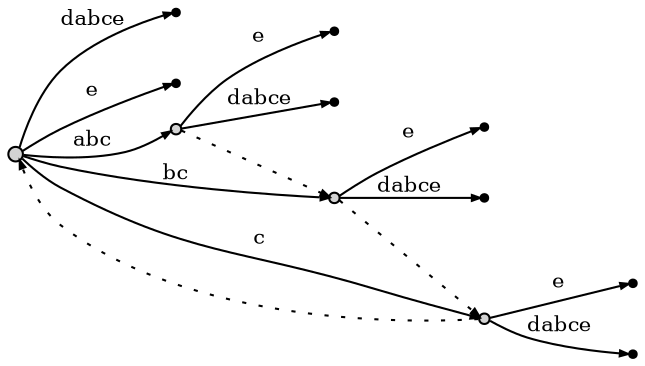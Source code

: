 digraph {
	rankdir = LR;
	edge [arrowsize=0.4,fontsize=10]
	node1 [label="",style=filled,fillcolor=lightgrey,shape=circle,width=.1,height=.1];
//------leaves------
	node7 [label="",shape=point]
	node2 [label="",shape=point]
	node9 [label="",shape=point]
	node3 [label="",shape=point]
	node11 [label="",shape=point]
	node4 [label="",shape=point]
	node5 [label="",shape=point]
	node12 [label="",shape=point]
//------internal nodes------
	node6 [label="",style=filled,fillcolor=lightgrey,shape=circle,width=.07,height=.07]
	node8 [label="",style=filled,fillcolor=lightgrey,shape=circle,width=.07,height=.07]
	node10 [label="",style=filled,fillcolor=lightgrey,shape=circle,width=.07,height=.07]
//------edges------
	node1 -> node6 [label="abc",weight=3]
	node6 -> node7 [label="e",weight=3]
	node6 -> node2 [label="dabce",weight=3]
	node1 -> node8 [label="bc",weight=3]
	node8 -> node9 [label="e",weight=3]
	node8 -> node3 [label="dabce",weight=3]
	node1 -> node10 [label="c",weight=3]
	node10 -> node11 [label="e",weight=3]
	node10 -> node4 [label="dabce",weight=3]
	node1 -> node5 [label="dabce",weight=3]
	node1 -> node12 [label="e",weight=3]
//------suffix links------
	node6 -> node8 [label="",weight=1,style=dotted]
	node8 -> node10 [label="",weight=1,style=dotted]
	node10 -> node1 [label="",weight=1,style=dotted]
}